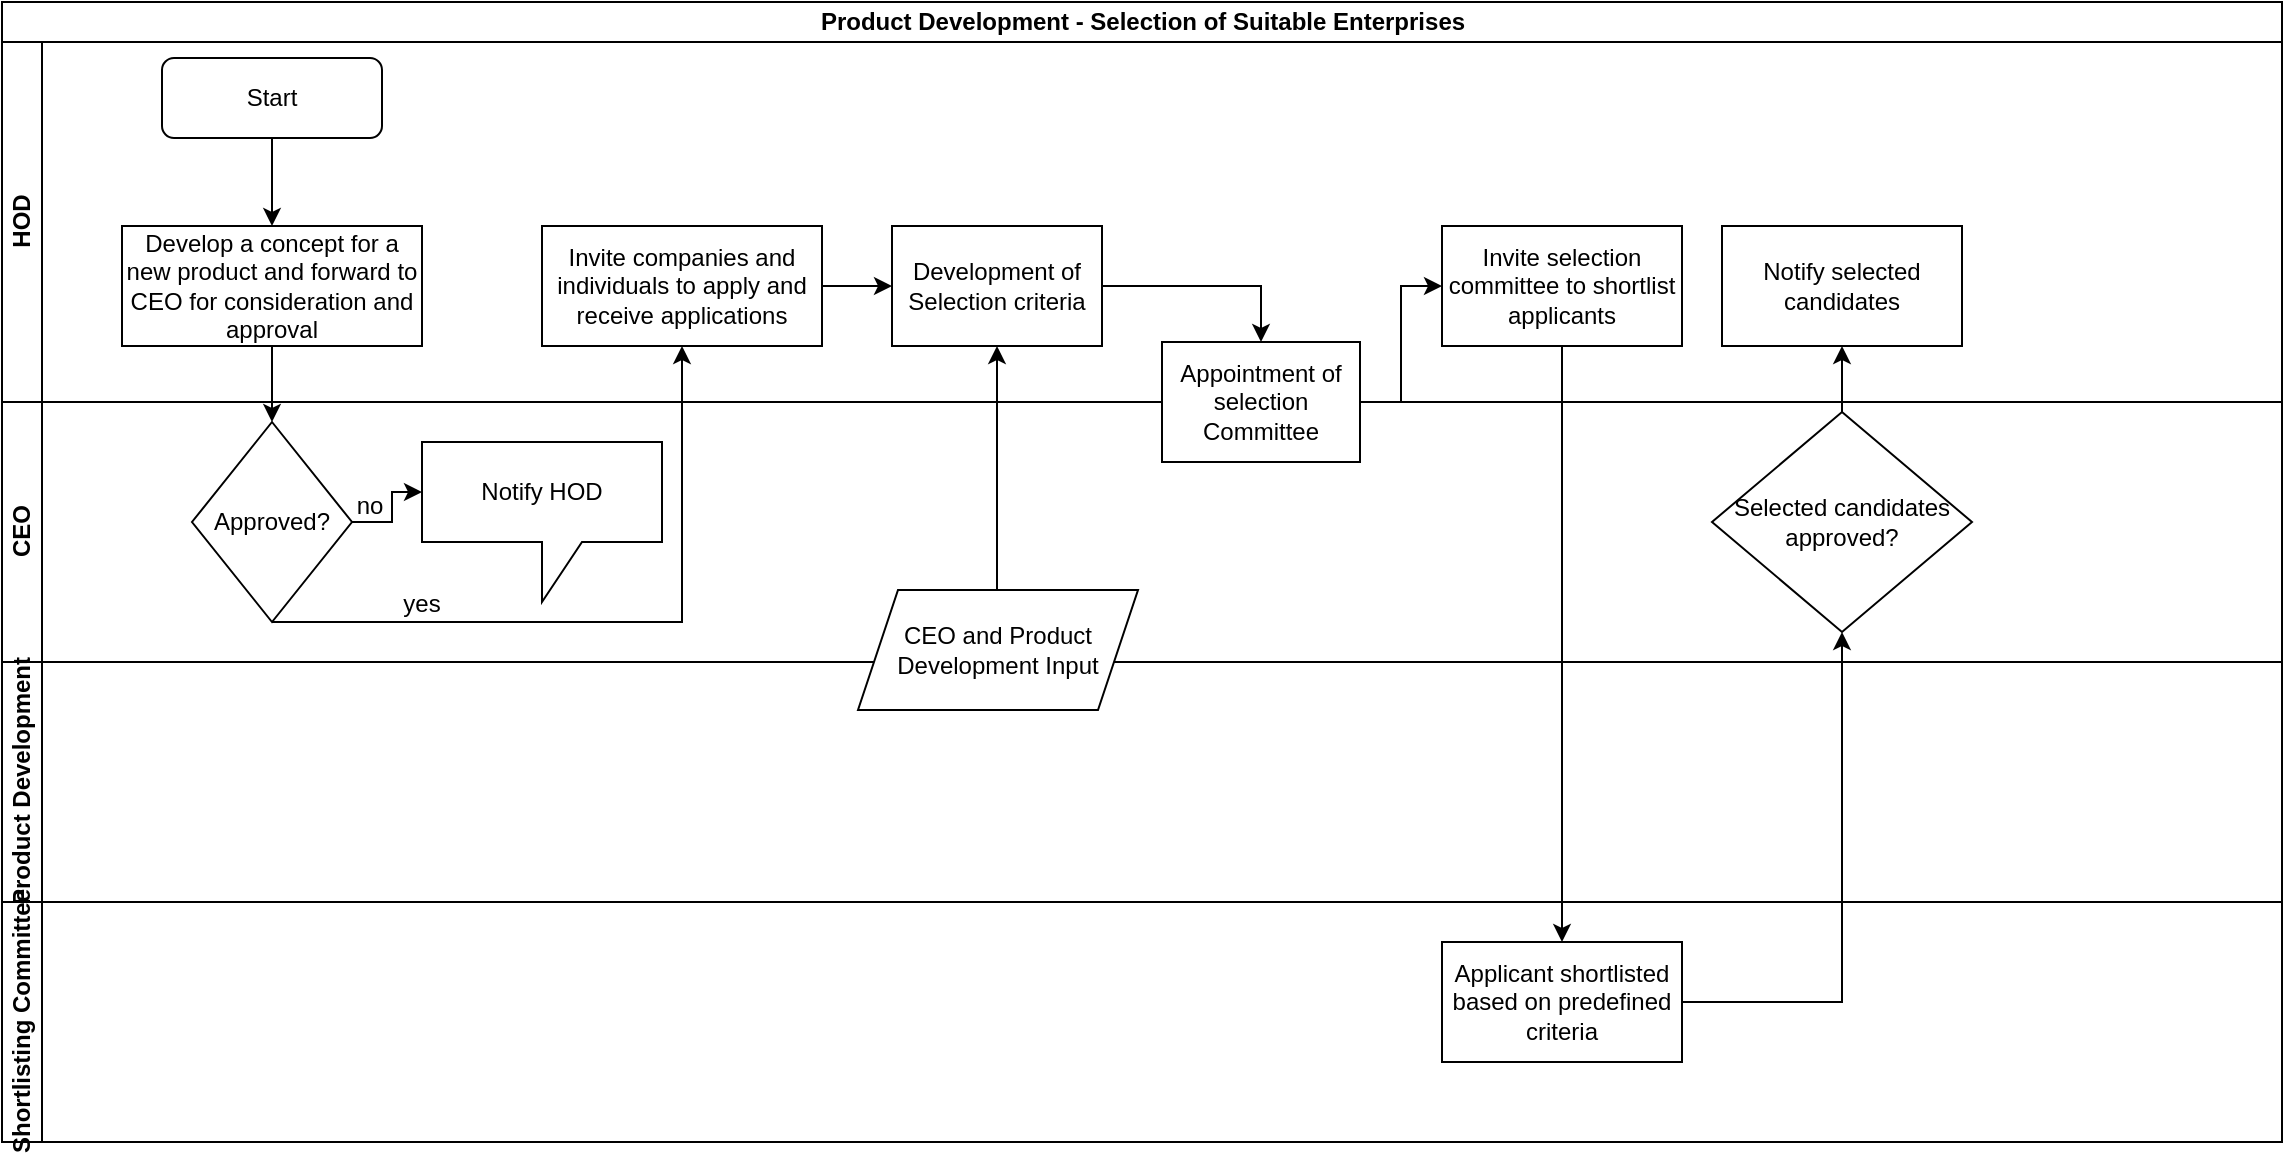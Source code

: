 <mxfile version="13.6.5" type="github">
  <diagram id="zvMdNeZ5TChEJuspwTch" name="Page-1">
    <mxGraphModel dx="1038" dy="547" grid="1" gridSize="10" guides="1" tooltips="1" connect="1" arrows="1" fold="1" page="1" pageScale="1" pageWidth="1169" pageHeight="827" math="0" shadow="0">
      <root>
        <mxCell id="0" />
        <mxCell id="1" parent="0" />
        <mxCell id="o6c0h8PLCJ8R-q3oVO_S-1" value="Product Development - Selection of Suitable Enterprises" style="swimlane;html=1;childLayout=stackLayout;resizeParent=1;resizeParentMax=0;horizontal=1;startSize=20;horizontalStack=0;" vertex="1" parent="1">
          <mxGeometry x="20" y="90" width="1140" height="570" as="geometry" />
        </mxCell>
        <mxCell id="o6c0h8PLCJ8R-q3oVO_S-2" value="HOD" style="swimlane;html=1;startSize=20;horizontal=0;" vertex="1" parent="o6c0h8PLCJ8R-q3oVO_S-1">
          <mxGeometry y="20" width="1140" height="180" as="geometry" />
        </mxCell>
        <mxCell id="o6c0h8PLCJ8R-q3oVO_S-5" value="Start" style="rounded=1;whiteSpace=wrap;html=1;" vertex="1" parent="o6c0h8PLCJ8R-q3oVO_S-2">
          <mxGeometry x="80" y="8" width="110" height="40" as="geometry" />
        </mxCell>
        <mxCell id="o6c0h8PLCJ8R-q3oVO_S-24" value="Development of Selection criteria" style="whiteSpace=wrap;html=1;" vertex="1" parent="o6c0h8PLCJ8R-q3oVO_S-2">
          <mxGeometry x="445" y="92" width="105" height="60" as="geometry" />
        </mxCell>
        <mxCell id="o6c0h8PLCJ8R-q3oVO_S-13" value="Invite companies and individuals to apply and receive applications" style="whiteSpace=wrap;html=1;" vertex="1" parent="o6c0h8PLCJ8R-q3oVO_S-2">
          <mxGeometry x="270" y="92" width="140" height="60" as="geometry" />
        </mxCell>
        <mxCell id="o6c0h8PLCJ8R-q3oVO_S-25" value="" style="edgeStyle=orthogonalEdgeStyle;rounded=0;orthogonalLoop=1;jettySize=auto;html=1;" edge="1" parent="o6c0h8PLCJ8R-q3oVO_S-2" source="o6c0h8PLCJ8R-q3oVO_S-13" target="o6c0h8PLCJ8R-q3oVO_S-24">
          <mxGeometry relative="1" as="geometry" />
        </mxCell>
        <mxCell id="o6c0h8PLCJ8R-q3oVO_S-32" value="Invite selection committee to shortlist applicants" style="whiteSpace=wrap;html=1;" vertex="1" parent="o6c0h8PLCJ8R-q3oVO_S-2">
          <mxGeometry x="720" y="92" width="120" height="60" as="geometry" />
        </mxCell>
        <mxCell id="o6c0h8PLCJ8R-q3oVO_S-41" value="Notify selected candidates" style="whiteSpace=wrap;html=1;" vertex="1" parent="o6c0h8PLCJ8R-q3oVO_S-2">
          <mxGeometry x="860" y="92" width="120" height="60" as="geometry" />
        </mxCell>
        <mxCell id="o6c0h8PLCJ8R-q3oVO_S-3" value="CEO" style="swimlane;html=1;startSize=20;horizontal=0;" vertex="1" parent="o6c0h8PLCJ8R-q3oVO_S-1">
          <mxGeometry y="200" width="1140" height="130" as="geometry" />
        </mxCell>
        <mxCell id="o6c0h8PLCJ8R-q3oVO_S-21" value="no" style="text;html=1;strokeColor=none;fillColor=none;align=center;verticalAlign=middle;whiteSpace=wrap;rounded=0;" vertex="1" parent="o6c0h8PLCJ8R-q3oVO_S-3">
          <mxGeometry x="164" y="42" width="40" height="20" as="geometry" />
        </mxCell>
        <mxCell id="o6c0h8PLCJ8R-q3oVO_S-39" value="Selected candidates approved?" style="rhombus;whiteSpace=wrap;html=1;" vertex="1" parent="o6c0h8PLCJ8R-q3oVO_S-3">
          <mxGeometry x="855" y="5" width="130" height="110" as="geometry" />
        </mxCell>
        <mxCell id="o6c0h8PLCJ8R-q3oVO_S-15" value="Notify HOD" style="shape=callout;whiteSpace=wrap;html=1;perimeter=calloutPerimeter;" vertex="1" parent="o6c0h8PLCJ8R-q3oVO_S-3">
          <mxGeometry x="210" y="20" width="120" height="80" as="geometry" />
        </mxCell>
        <mxCell id="o6c0h8PLCJ8R-q3oVO_S-10" value="Approved?" style="rhombus;whiteSpace=wrap;html=1;" vertex="1" parent="o6c0h8PLCJ8R-q3oVO_S-3">
          <mxGeometry x="95" y="10" width="80" height="100" as="geometry" />
        </mxCell>
        <mxCell id="o6c0h8PLCJ8R-q3oVO_S-17" value="" style="edgeStyle=orthogonalEdgeStyle;rounded=0;orthogonalLoop=1;jettySize=auto;html=1;entryX=0;entryY=0;entryDx=0;entryDy=25;entryPerimeter=0;" edge="1" parent="o6c0h8PLCJ8R-q3oVO_S-3" source="o6c0h8PLCJ8R-q3oVO_S-10" target="o6c0h8PLCJ8R-q3oVO_S-15">
          <mxGeometry relative="1" as="geometry">
            <mxPoint x="210" y="70" as="targetPoint" />
          </mxGeometry>
        </mxCell>
        <mxCell id="o6c0h8PLCJ8R-q3oVO_S-20" value="yes" style="text;html=1;strokeColor=none;fillColor=none;align=center;verticalAlign=middle;whiteSpace=wrap;rounded=0;" vertex="1" parent="o6c0h8PLCJ8R-q3oVO_S-3">
          <mxGeometry x="190" y="91" width="40" height="20" as="geometry" />
        </mxCell>
        <mxCell id="o6c0h8PLCJ8R-q3oVO_S-30" value="Appointment of selection Committee" style="whiteSpace=wrap;html=1;" vertex="1" parent="o6c0h8PLCJ8R-q3oVO_S-3">
          <mxGeometry x="580" y="-30" width="99" height="60" as="geometry" />
        </mxCell>
        <mxCell id="o6c0h8PLCJ8R-q3oVO_S-4" value="Product Development" style="swimlane;html=1;startSize=20;horizontal=0;" vertex="1" parent="o6c0h8PLCJ8R-q3oVO_S-1">
          <mxGeometry y="330" width="1140" height="120" as="geometry" />
        </mxCell>
        <mxCell id="o6c0h8PLCJ8R-q3oVO_S-6" value="Shortlisting Committee" style="swimlane;html=1;startSize=20;horizontal=0;" vertex="1" parent="o6c0h8PLCJ8R-q3oVO_S-1">
          <mxGeometry y="450" width="1140" height="120" as="geometry" />
        </mxCell>
        <mxCell id="o6c0h8PLCJ8R-q3oVO_S-34" value="Applicant shortlisted based on predefined criteria" style="whiteSpace=wrap;html=1;" vertex="1" parent="o6c0h8PLCJ8R-q3oVO_S-6">
          <mxGeometry x="720" y="20" width="120" height="60" as="geometry" />
        </mxCell>
        <mxCell id="o6c0h8PLCJ8R-q3oVO_S-14" value="" style="edgeStyle=orthogonalEdgeStyle;rounded=0;orthogonalLoop=1;jettySize=auto;html=1;" edge="1" parent="o6c0h8PLCJ8R-q3oVO_S-1" source="o6c0h8PLCJ8R-q3oVO_S-10" target="o6c0h8PLCJ8R-q3oVO_S-13">
          <mxGeometry relative="1" as="geometry">
            <Array as="points">
              <mxPoint x="340" y="310" />
            </Array>
          </mxGeometry>
        </mxCell>
        <mxCell id="o6c0h8PLCJ8R-q3oVO_S-35" value="" style="edgeStyle=orthogonalEdgeStyle;rounded=0;orthogonalLoop=1;jettySize=auto;html=1;" edge="1" parent="o6c0h8PLCJ8R-q3oVO_S-1" source="o6c0h8PLCJ8R-q3oVO_S-32" target="o6c0h8PLCJ8R-q3oVO_S-34">
          <mxGeometry relative="1" as="geometry" />
        </mxCell>
        <mxCell id="o6c0h8PLCJ8R-q3oVO_S-40" value="" style="edgeStyle=orthogonalEdgeStyle;rounded=0;orthogonalLoop=1;jettySize=auto;html=1;" edge="1" parent="o6c0h8PLCJ8R-q3oVO_S-1" source="o6c0h8PLCJ8R-q3oVO_S-34" target="o6c0h8PLCJ8R-q3oVO_S-39">
          <mxGeometry relative="1" as="geometry">
            <Array as="points">
              <mxPoint x="920" y="500" />
            </Array>
          </mxGeometry>
        </mxCell>
        <mxCell id="o6c0h8PLCJ8R-q3oVO_S-42" value="" style="edgeStyle=orthogonalEdgeStyle;rounded=0;orthogonalLoop=1;jettySize=auto;html=1;" edge="1" parent="o6c0h8PLCJ8R-q3oVO_S-1" source="o6c0h8PLCJ8R-q3oVO_S-39" target="o6c0h8PLCJ8R-q3oVO_S-41">
          <mxGeometry relative="1" as="geometry" />
        </mxCell>
        <mxCell id="o6c0h8PLCJ8R-q3oVO_S-31" value="" style="edgeStyle=orthogonalEdgeStyle;rounded=0;orthogonalLoop=1;jettySize=auto;html=1;entryX=0.5;entryY=0;entryDx=0;entryDy=0;" edge="1" parent="o6c0h8PLCJ8R-q3oVO_S-1" source="o6c0h8PLCJ8R-q3oVO_S-24" target="o6c0h8PLCJ8R-q3oVO_S-30">
          <mxGeometry relative="1" as="geometry" />
        </mxCell>
        <mxCell id="o6c0h8PLCJ8R-q3oVO_S-33" value="" style="edgeStyle=orthogonalEdgeStyle;rounded=0;orthogonalLoop=1;jettySize=auto;html=1;" edge="1" parent="o6c0h8PLCJ8R-q3oVO_S-1" source="o6c0h8PLCJ8R-q3oVO_S-30" target="o6c0h8PLCJ8R-q3oVO_S-32">
          <mxGeometry relative="1" as="geometry" />
        </mxCell>
        <mxCell id="o6c0h8PLCJ8R-q3oVO_S-7" value="Develop a concept for a new product and forward to CEO for consideration and approval" style="rounded=0;whiteSpace=wrap;html=1;" vertex="1" parent="1">
          <mxGeometry x="80" y="202" width="150" height="60" as="geometry" />
        </mxCell>
        <mxCell id="o6c0h8PLCJ8R-q3oVO_S-12" value="" style="edgeStyle=orthogonalEdgeStyle;rounded=0;orthogonalLoop=1;jettySize=auto;html=1;entryX=0.5;entryY=0;entryDx=0;entryDy=0;" edge="1" parent="1" source="o6c0h8PLCJ8R-q3oVO_S-5" target="o6c0h8PLCJ8R-q3oVO_S-7">
          <mxGeometry relative="1" as="geometry">
            <mxPoint x="155" y="250" as="targetPoint" />
          </mxGeometry>
        </mxCell>
        <mxCell id="o6c0h8PLCJ8R-q3oVO_S-9" value="" style="edgeStyle=orthogonalEdgeStyle;rounded=0;orthogonalLoop=1;jettySize=auto;html=1;entryX=0.5;entryY=0;entryDx=0;entryDy=0;" edge="1" parent="1" source="o6c0h8PLCJ8R-q3oVO_S-7" target="o6c0h8PLCJ8R-q3oVO_S-10">
          <mxGeometry relative="1" as="geometry">
            <mxPoint x="320" y="280" as="targetPoint" />
          </mxGeometry>
        </mxCell>
        <mxCell id="o6c0h8PLCJ8R-q3oVO_S-29" value="" style="edgeStyle=orthogonalEdgeStyle;rounded=0;orthogonalLoop=1;jettySize=auto;html=1;entryX=0.5;entryY=1;entryDx=0;entryDy=0;" edge="1" parent="1" source="o6c0h8PLCJ8R-q3oVO_S-27" target="o6c0h8PLCJ8R-q3oVO_S-24">
          <mxGeometry relative="1" as="geometry">
            <mxPoint x="530" y="314" as="targetPoint" />
            <Array as="points">
              <mxPoint x="518" y="323" />
            </Array>
          </mxGeometry>
        </mxCell>
        <mxCell id="o6c0h8PLCJ8R-q3oVO_S-27" value="CEO and Product Development Input" style="shape=parallelogram;perimeter=parallelogramPerimeter;whiteSpace=wrap;html=1;fixedSize=1;" vertex="1" parent="1">
          <mxGeometry x="448" y="384" width="140" height="60" as="geometry" />
        </mxCell>
      </root>
    </mxGraphModel>
  </diagram>
</mxfile>

